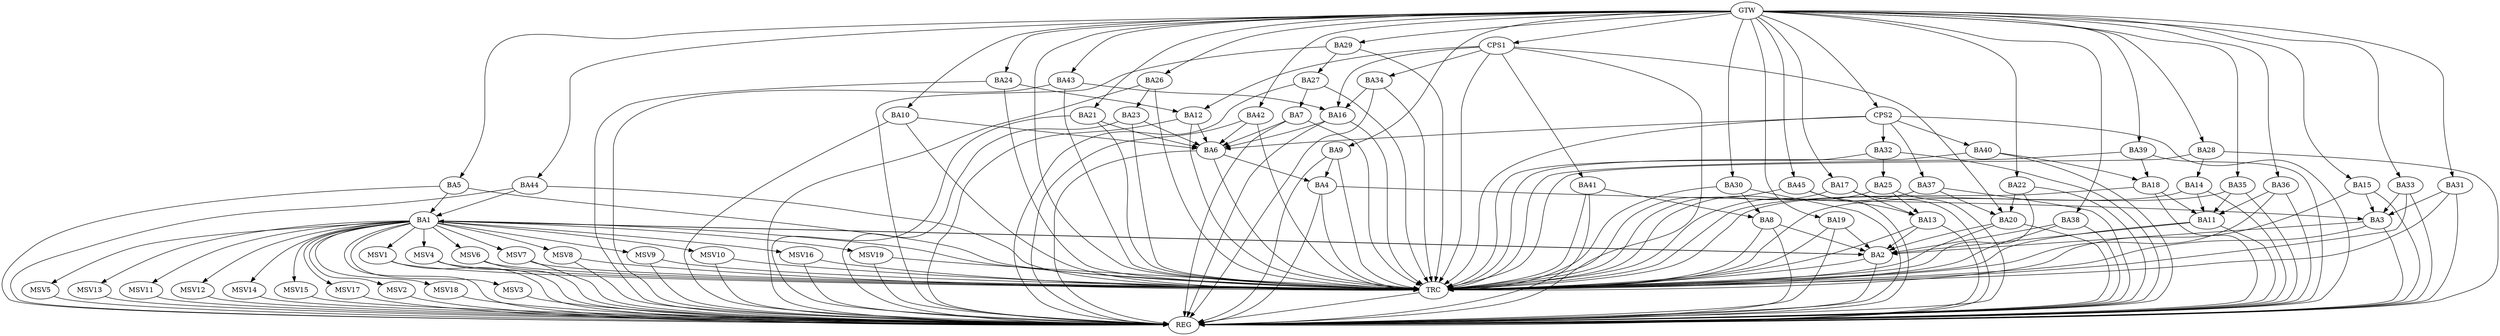 strict digraph G {
  BA1 [ label="BA1" ];
  BA2 [ label="BA2" ];
  BA3 [ label="BA3" ];
  BA4 [ label="BA4" ];
  BA5 [ label="BA5" ];
  BA6 [ label="BA6" ];
  BA7 [ label="BA7" ];
  BA8 [ label="BA8" ];
  BA9 [ label="BA9" ];
  BA10 [ label="BA10" ];
  BA11 [ label="BA11" ];
  BA12 [ label="BA12" ];
  BA13 [ label="BA13" ];
  BA14 [ label="BA14" ];
  BA15 [ label="BA15" ];
  BA16 [ label="BA16" ];
  BA17 [ label="BA17" ];
  BA18 [ label="BA18" ];
  BA19 [ label="BA19" ];
  BA20 [ label="BA20" ];
  BA21 [ label="BA21" ];
  BA22 [ label="BA22" ];
  BA23 [ label="BA23" ];
  BA24 [ label="BA24" ];
  BA25 [ label="BA25" ];
  BA26 [ label="BA26" ];
  BA27 [ label="BA27" ];
  BA28 [ label="BA28" ];
  BA29 [ label="BA29" ];
  BA30 [ label="BA30" ];
  BA31 [ label="BA31" ];
  BA32 [ label="BA32" ];
  BA33 [ label="BA33" ];
  BA34 [ label="BA34" ];
  BA35 [ label="BA35" ];
  BA36 [ label="BA36" ];
  BA37 [ label="BA37" ];
  BA38 [ label="BA38" ];
  BA39 [ label="BA39" ];
  BA40 [ label="BA40" ];
  BA41 [ label="BA41" ];
  BA42 [ label="BA42" ];
  BA43 [ label="BA43" ];
  BA44 [ label="BA44" ];
  BA45 [ label="BA45" ];
  CPS1 [ label="CPS1" ];
  CPS2 [ label="CPS2" ];
  GTW [ label="GTW" ];
  REG [ label="REG" ];
  TRC [ label="TRC" ];
  MSV1 [ label="MSV1" ];
  MSV2 [ label="MSV2" ];
  MSV3 [ label="MSV3" ];
  MSV4 [ label="MSV4" ];
  MSV5 [ label="MSV5" ];
  MSV6 [ label="MSV6" ];
  MSV7 [ label="MSV7" ];
  MSV8 [ label="MSV8" ];
  MSV9 [ label="MSV9" ];
  MSV10 [ label="MSV10" ];
  MSV11 [ label="MSV11" ];
  MSV12 [ label="MSV12" ];
  MSV13 [ label="MSV13" ];
  MSV14 [ label="MSV14" ];
  MSV15 [ label="MSV15" ];
  MSV16 [ label="MSV16" ];
  MSV17 [ label="MSV17" ];
  MSV18 [ label="MSV18" ];
  MSV19 [ label="MSV19" ];
  BA1 -> BA2;
  BA2 -> BA1;
  BA3 -> BA2;
  BA4 -> BA3;
  BA5 -> BA1;
  BA6 -> BA4;
  BA7 -> BA6;
  BA8 -> BA2;
  BA9 -> BA4;
  BA10 -> BA6;
  BA11 -> BA2;
  BA12 -> BA6;
  BA13 -> BA2;
  BA14 -> BA11;
  BA15 -> BA3;
  BA16 -> BA6;
  BA17 -> BA13;
  BA18 -> BA11;
  BA19 -> BA2;
  BA20 -> BA2;
  BA21 -> BA6;
  BA22 -> BA20;
  BA23 -> BA6;
  BA24 -> BA12;
  BA25 -> BA13;
  BA26 -> BA23;
  BA27 -> BA7;
  BA28 -> BA14;
  BA29 -> BA27;
  BA30 -> BA8;
  BA31 -> BA3;
  BA32 -> BA25;
  BA33 -> BA3;
  BA34 -> BA16;
  BA35 -> BA11;
  BA36 -> BA11;
  BA37 -> BA20;
  BA38 -> BA2;
  BA39 -> BA18;
  BA40 -> BA18;
  BA41 -> BA8;
  BA42 -> BA6;
  BA43 -> BA16;
  BA44 -> BA1;
  BA45 -> BA13;
  CPS1 -> BA20;
  CPS1 -> BA41;
  CPS1 -> BA16;
  CPS1 -> BA12;
  CPS1 -> BA34;
  CPS2 -> BA6;
  CPS2 -> BA37;
  CPS2 -> BA40;
  CPS2 -> BA32;
  GTW -> BA5;
  GTW -> BA9;
  GTW -> BA10;
  GTW -> BA15;
  GTW -> BA17;
  GTW -> BA19;
  GTW -> BA21;
  GTW -> BA22;
  GTW -> BA24;
  GTW -> BA26;
  GTW -> BA28;
  GTW -> BA29;
  GTW -> BA30;
  GTW -> BA31;
  GTW -> BA33;
  GTW -> BA35;
  GTW -> BA36;
  GTW -> BA38;
  GTW -> BA39;
  GTW -> BA42;
  GTW -> BA43;
  GTW -> BA44;
  GTW -> BA45;
  GTW -> CPS1;
  GTW -> CPS2;
  BA1 -> REG;
  BA2 -> REG;
  BA3 -> REG;
  BA4 -> REG;
  BA5 -> REG;
  BA6 -> REG;
  BA7 -> REG;
  BA8 -> REG;
  BA9 -> REG;
  BA10 -> REG;
  BA11 -> REG;
  BA12 -> REG;
  BA13 -> REG;
  BA14 -> REG;
  BA15 -> REG;
  BA16 -> REG;
  BA17 -> REG;
  BA18 -> REG;
  BA19 -> REG;
  BA20 -> REG;
  BA21 -> REG;
  BA22 -> REG;
  BA23 -> REG;
  BA24 -> REG;
  BA25 -> REG;
  BA26 -> REG;
  BA27 -> REG;
  BA28 -> REG;
  BA29 -> REG;
  BA30 -> REG;
  BA31 -> REG;
  BA32 -> REG;
  BA33 -> REG;
  BA34 -> REG;
  BA35 -> REG;
  BA36 -> REG;
  BA37 -> REG;
  BA38 -> REG;
  BA39 -> REG;
  BA40 -> REG;
  BA41 -> REG;
  BA42 -> REG;
  BA43 -> REG;
  BA44 -> REG;
  BA45 -> REG;
  CPS1 -> REG;
  CPS2 -> REG;
  BA1 -> TRC;
  BA2 -> TRC;
  BA3 -> TRC;
  BA4 -> TRC;
  BA5 -> TRC;
  BA6 -> TRC;
  BA7 -> TRC;
  BA8 -> TRC;
  BA9 -> TRC;
  BA10 -> TRC;
  BA11 -> TRC;
  BA12 -> TRC;
  BA13 -> TRC;
  BA14 -> TRC;
  BA15 -> TRC;
  BA16 -> TRC;
  BA17 -> TRC;
  BA18 -> TRC;
  BA19 -> TRC;
  BA20 -> TRC;
  BA21 -> TRC;
  BA22 -> TRC;
  BA23 -> TRC;
  BA24 -> TRC;
  BA25 -> TRC;
  BA26 -> TRC;
  BA27 -> TRC;
  BA28 -> TRC;
  BA29 -> TRC;
  BA30 -> TRC;
  BA31 -> TRC;
  BA32 -> TRC;
  BA33 -> TRC;
  BA34 -> TRC;
  BA35 -> TRC;
  BA36 -> TRC;
  BA37 -> TRC;
  BA38 -> TRC;
  BA39 -> TRC;
  BA40 -> TRC;
  BA41 -> TRC;
  BA42 -> TRC;
  BA43 -> TRC;
  BA44 -> TRC;
  BA45 -> TRC;
  CPS1 -> TRC;
  CPS2 -> TRC;
  GTW -> TRC;
  TRC -> REG;
  BA1 -> MSV1;
  BA1 -> MSV2;
  MSV1 -> REG;
  MSV1 -> TRC;
  MSV2 -> REG;
  BA1 -> MSV3;
  BA1 -> MSV4;
  MSV3 -> REG;
  MSV4 -> REG;
  MSV4 -> TRC;
  BA1 -> MSV5;
  MSV5 -> REG;
  BA1 -> MSV6;
  MSV6 -> REG;
  MSV6 -> TRC;
  BA1 -> MSV7;
  BA1 -> MSV8;
  MSV7 -> REG;
  MSV7 -> TRC;
  MSV8 -> REG;
  MSV8 -> TRC;
  BA1 -> MSV9;
  MSV9 -> REG;
  MSV9 -> TRC;
  BA1 -> MSV10;
  MSV10 -> REG;
  MSV10 -> TRC;
  BA1 -> MSV11;
  BA1 -> MSV12;
  BA1 -> MSV13;
  MSV11 -> REG;
  MSV12 -> REG;
  MSV13 -> REG;
  BA1 -> MSV14;
  MSV14 -> REG;
  BA1 -> MSV15;
  MSV15 -> REG;
  BA1 -> MSV16;
  BA1 -> MSV17;
  BA1 -> MSV18;
  BA1 -> MSV19;
  MSV16 -> REG;
  MSV16 -> TRC;
  MSV17 -> REG;
  MSV18 -> REG;
  MSV19 -> REG;
  MSV19 -> TRC;
}
